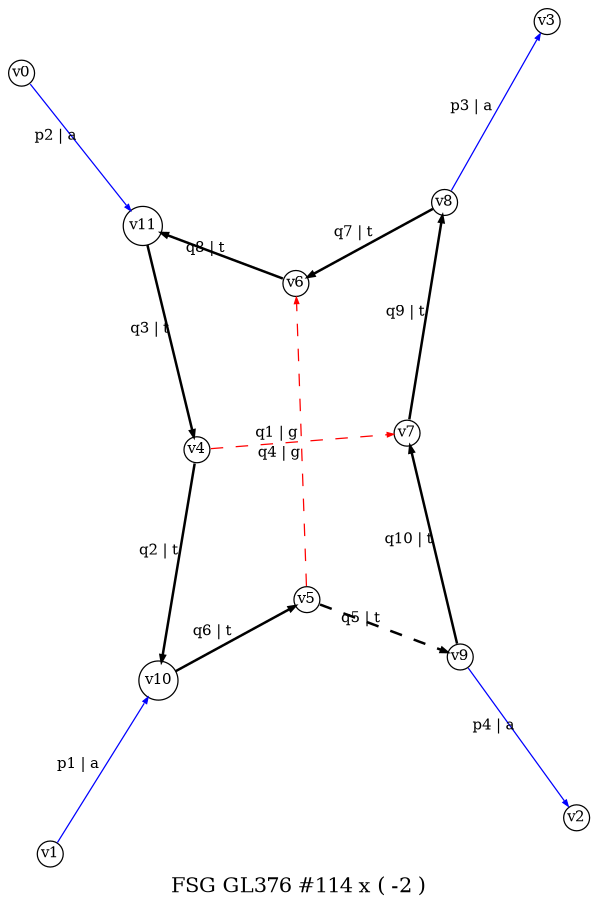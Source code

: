 digraph dot_128_0_GL376 {
label="FSG GL376 #114 x ( -2 )";
noverlap="scale"; layout="neato";
graph [ 
overall_factor="NumeratorDependentGrouping(376,1,AntiFermionSpinSumSign(1)*AutG(1)^-1*ExternalFermionOrderingSign(1)*InternalFermionLoopSign(-1))+NumeratorDependentGrouping(377,1,AntiFermionSpinSumSign(1)*AutG(1)^-1*ExternalFermionOrderingSign(1)*InternalFermionLoopSign(-1))",
overall_factor_evaluated="-2",
fontsize=10,ratio=1.5
 ];
node [ fontsize=7,shape=circle,margin=0,height=0.01,penwidth=0.6 ];
edge [ fontsize=7,arrowsize=0.3,penwidth=0.6 ];
"v1" -> "v10" [label="p1 | a",color="blue",penwidth="0.6",style="solid"];
"v0" -> "v11" [label="p2 | a",color="blue",penwidth="0.6",style="solid"];
"v8" -> "v3" [label="p3 | a",color="blue",penwidth="0.6",style="solid"];
"v9" -> "v2" [label="p4 | a",color="blue",penwidth="0.6",style="solid"];
"v4" -> "v7" [label="q1 | g",color="red",penwidth="0.6",style="dashed"];
"v4" -> "v10" [label="q2 | t",color="black",penwidth="1.2",style="solid"];
"v11" -> "v4" [label="q3 | t",color="black",penwidth="1.2",style="solid"];
"v5" -> "v6" [label="q4 | g",color="red",penwidth="0.6",style="dashed"];
"v5" -> "v9" [label="q5 | t",color="black",penwidth="1.2",style="dashed"];
"v10" -> "v5" [label="q6 | t",color="black",penwidth="1.2",style="solid"];
"v8" -> "v6" [label="q7 | t",color="black",penwidth="1.2",style="solid"];
"v6" -> "v11" [label="q8 | t",color="black",penwidth="1.2",style="solid"];
"v7" -> "v8" [label="q9 | t",color="black",penwidth="1.2",style="solid"];
"v9" -> "v7" [label="q10 | t",color="black",penwidth="1.2",style="solid"];
}